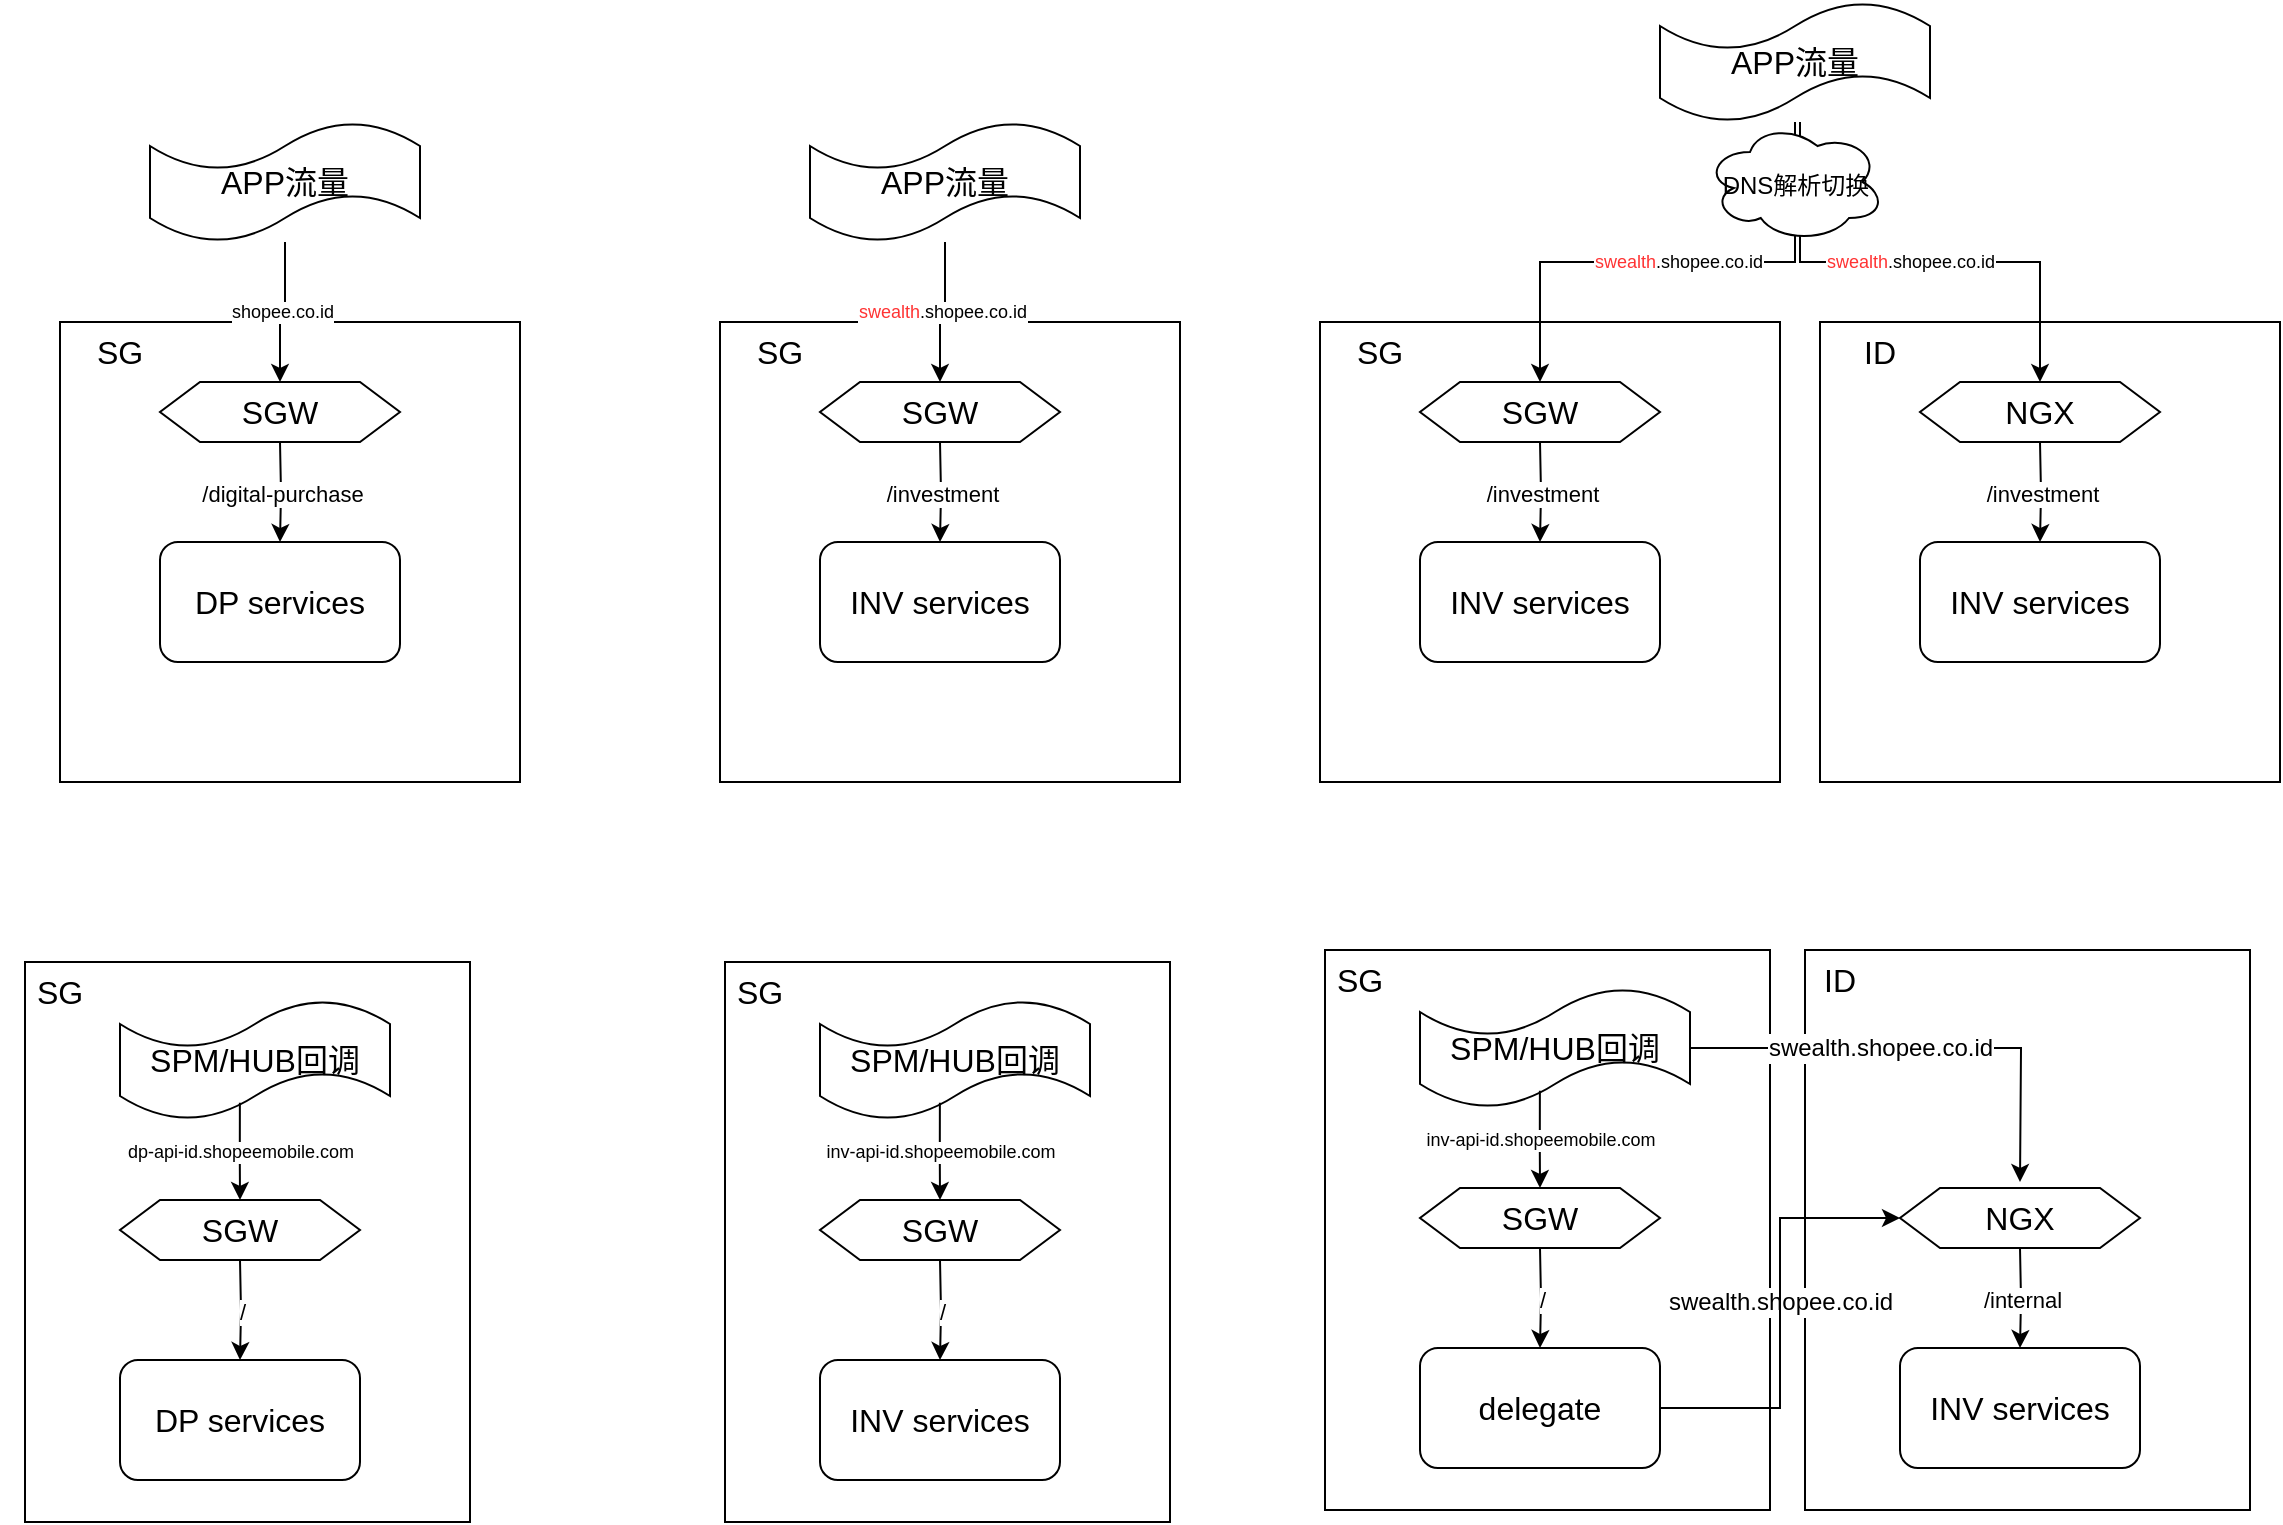 <mxfile version="15.5.0" type="github">
  <diagram id="_JjBT7h8oeDZBbeXstyy" name="Page-1">
    <mxGraphModel dx="865" dy="439" grid="1" gridSize="10" guides="1" tooltips="1" connect="1" arrows="1" fold="1" page="1" pageScale="1" pageWidth="827" pageHeight="1169" math="0" shadow="0">
      <root>
        <mxCell id="0" />
        <mxCell id="1" parent="0" />
        <mxCell id="WcaRMcE1ToPl9hFpoS0a-60" value="" style="rounded=0;whiteSpace=wrap;html=1;fontSize=12;fontColor=#000000;" vertex="1" parent="1">
          <mxGeometry x="72.5" y="500" width="222.5" height="280" as="geometry" />
        </mxCell>
        <mxCell id="WcaRMcE1ToPl9hFpoS0a-1" value="APP流量" style="shape=tape;whiteSpace=wrap;html=1;fontSize=16;" vertex="1" parent="1">
          <mxGeometry x="135" y="80" width="135" height="60" as="geometry" />
        </mxCell>
        <mxCell id="WcaRMcE1ToPl9hFpoS0a-2" value="" style="whiteSpace=wrap;html=1;aspect=fixed;" vertex="1" parent="1">
          <mxGeometry x="90" y="180" width="230" height="230" as="geometry" />
        </mxCell>
        <mxCell id="WcaRMcE1ToPl9hFpoS0a-3" value="SG" style="text;html=1;strokeColor=none;fillColor=none;align=center;verticalAlign=middle;whiteSpace=wrap;rounded=0;fontSize=16;" vertex="1" parent="1">
          <mxGeometry x="90" y="180" width="60" height="30" as="geometry" />
        </mxCell>
        <mxCell id="WcaRMcE1ToPl9hFpoS0a-5" value="SGW" style="shape=hexagon;perimeter=hexagonPerimeter2;whiteSpace=wrap;html=1;fixedSize=1;fontSize=16;" vertex="1" parent="1">
          <mxGeometry x="140" y="210" width="120" height="30" as="geometry" />
        </mxCell>
        <mxCell id="WcaRMcE1ToPl9hFpoS0a-6" value="" style="endArrow=classic;html=1;rounded=0;edgeStyle=orthogonalEdgeStyle;entryX=0.5;entryY=0;entryDx=0;entryDy=0;" edge="1" parent="1" source="WcaRMcE1ToPl9hFpoS0a-1" target="WcaRMcE1ToPl9hFpoS0a-5">
          <mxGeometry relative="1" as="geometry">
            <mxPoint x="200" y="140" as="sourcePoint" />
            <mxPoint x="200" y="240" as="targetPoint" />
          </mxGeometry>
        </mxCell>
        <mxCell id="WcaRMcE1ToPl9hFpoS0a-7" value="shopee.co.id" style="edgeLabel;resizable=0;html=1;align=center;verticalAlign=middle;fontStyle=0;fontSize=9;" connectable="0" vertex="1" parent="WcaRMcE1ToPl9hFpoS0a-6">
          <mxGeometry relative="1" as="geometry" />
        </mxCell>
        <mxCell id="WcaRMcE1ToPl9hFpoS0a-9" value="DP services" style="rounded=1;whiteSpace=wrap;html=1;fontSize=16;" vertex="1" parent="1">
          <mxGeometry x="140" y="290" width="120" height="60" as="geometry" />
        </mxCell>
        <mxCell id="WcaRMcE1ToPl9hFpoS0a-10" value="" style="endArrow=classic;html=1;rounded=0;edgeStyle=orthogonalEdgeStyle;" edge="1" parent="1" target="WcaRMcE1ToPl9hFpoS0a-9">
          <mxGeometry relative="1" as="geometry">
            <mxPoint x="200" y="240" as="sourcePoint" />
            <mxPoint x="210" y="220" as="targetPoint" />
          </mxGeometry>
        </mxCell>
        <mxCell id="WcaRMcE1ToPl9hFpoS0a-11" value="&lt;font style=&quot;font-size: 11px&quot;&gt;/digital-purchase&lt;/font&gt;" style="edgeLabel;resizable=0;html=1;align=center;verticalAlign=middle;fontStyle=0;fontSize=9;" connectable="0" vertex="1" parent="WcaRMcE1ToPl9hFpoS0a-10">
          <mxGeometry relative="1" as="geometry" />
        </mxCell>
        <mxCell id="WcaRMcE1ToPl9hFpoS0a-12" value="APP流量" style="shape=tape;whiteSpace=wrap;html=1;fontSize=16;" vertex="1" parent="1">
          <mxGeometry x="465" y="80" width="135" height="60" as="geometry" />
        </mxCell>
        <mxCell id="WcaRMcE1ToPl9hFpoS0a-13" value="" style="whiteSpace=wrap;html=1;aspect=fixed;" vertex="1" parent="1">
          <mxGeometry x="420" y="180" width="230" height="230" as="geometry" />
        </mxCell>
        <mxCell id="WcaRMcE1ToPl9hFpoS0a-14" value="SG" style="text;html=1;strokeColor=none;fillColor=none;align=center;verticalAlign=middle;whiteSpace=wrap;rounded=0;fontSize=16;" vertex="1" parent="1">
          <mxGeometry x="420" y="180" width="60" height="30" as="geometry" />
        </mxCell>
        <mxCell id="WcaRMcE1ToPl9hFpoS0a-15" value="SGW" style="shape=hexagon;perimeter=hexagonPerimeter2;whiteSpace=wrap;html=1;fixedSize=1;fontSize=16;" vertex="1" parent="1">
          <mxGeometry x="470" y="210" width="120" height="30" as="geometry" />
        </mxCell>
        <mxCell id="WcaRMcE1ToPl9hFpoS0a-16" value="" style="endArrow=classic;html=1;rounded=0;edgeStyle=orthogonalEdgeStyle;entryX=0.5;entryY=0;entryDx=0;entryDy=0;" edge="1" parent="1" source="WcaRMcE1ToPl9hFpoS0a-12" target="WcaRMcE1ToPl9hFpoS0a-15">
          <mxGeometry relative="1" as="geometry">
            <mxPoint x="530" y="140" as="sourcePoint" />
            <mxPoint x="530" y="240" as="targetPoint" />
          </mxGeometry>
        </mxCell>
        <mxCell id="WcaRMcE1ToPl9hFpoS0a-17" value="&lt;font color=&quot;#ff3333&quot;&gt;swealth&lt;/font&gt;.shopee.co.id" style="edgeLabel;resizable=0;html=1;align=center;verticalAlign=middle;fontStyle=0;fontSize=9;" connectable="0" vertex="1" parent="WcaRMcE1ToPl9hFpoS0a-16">
          <mxGeometry relative="1" as="geometry" />
        </mxCell>
        <mxCell id="WcaRMcE1ToPl9hFpoS0a-18" value="INV services" style="rounded=1;whiteSpace=wrap;html=1;fontSize=16;" vertex="1" parent="1">
          <mxGeometry x="470" y="290" width="120" height="60" as="geometry" />
        </mxCell>
        <mxCell id="WcaRMcE1ToPl9hFpoS0a-19" value="" style="endArrow=classic;html=1;rounded=0;edgeStyle=orthogonalEdgeStyle;" edge="1" parent="1" target="WcaRMcE1ToPl9hFpoS0a-18">
          <mxGeometry relative="1" as="geometry">
            <mxPoint x="530" y="240" as="sourcePoint" />
            <mxPoint x="540" y="220" as="targetPoint" />
          </mxGeometry>
        </mxCell>
        <mxCell id="WcaRMcE1ToPl9hFpoS0a-20" value="&lt;font style=&quot;font-size: 11px&quot;&gt;/investment&lt;/font&gt;" style="edgeLabel;resizable=0;html=1;align=center;verticalAlign=middle;fontStyle=0;fontSize=9;" connectable="0" vertex="1" parent="WcaRMcE1ToPl9hFpoS0a-19">
          <mxGeometry relative="1" as="geometry" />
        </mxCell>
        <mxCell id="WcaRMcE1ToPl9hFpoS0a-21" value="APP流量" style="shape=tape;whiteSpace=wrap;html=1;fontSize=16;" vertex="1" parent="1">
          <mxGeometry x="890" y="20" width="135" height="60" as="geometry" />
        </mxCell>
        <mxCell id="WcaRMcE1ToPl9hFpoS0a-22" value="" style="whiteSpace=wrap;html=1;aspect=fixed;" vertex="1" parent="1">
          <mxGeometry x="720" y="180" width="230" height="230" as="geometry" />
        </mxCell>
        <mxCell id="WcaRMcE1ToPl9hFpoS0a-23" value="SG" style="text;html=1;strokeColor=none;fillColor=none;align=center;verticalAlign=middle;whiteSpace=wrap;rounded=0;fontSize=16;" vertex="1" parent="1">
          <mxGeometry x="720" y="180" width="60" height="30" as="geometry" />
        </mxCell>
        <mxCell id="WcaRMcE1ToPl9hFpoS0a-24" value="SGW" style="shape=hexagon;perimeter=hexagonPerimeter2;whiteSpace=wrap;html=1;fixedSize=1;fontSize=16;" vertex="1" parent="1">
          <mxGeometry x="770" y="210" width="120" height="30" as="geometry" />
        </mxCell>
        <mxCell id="WcaRMcE1ToPl9hFpoS0a-25" value="" style="endArrow=classic;html=1;rounded=0;edgeStyle=orthogonalEdgeStyle;entryX=0.5;entryY=0;entryDx=0;entryDy=0;" edge="1" parent="1" source="WcaRMcE1ToPl9hFpoS0a-21" target="WcaRMcE1ToPl9hFpoS0a-24">
          <mxGeometry relative="1" as="geometry">
            <mxPoint x="830" y="140" as="sourcePoint" />
            <mxPoint x="830" y="240" as="targetPoint" />
            <Array as="points">
              <mxPoint x="958" y="150" />
              <mxPoint x="830" y="150" />
            </Array>
          </mxGeometry>
        </mxCell>
        <mxCell id="WcaRMcE1ToPl9hFpoS0a-26" value="&lt;font color=&quot;#ff3333&quot;&gt;swealth&lt;/font&gt;.shopee.co.id" style="edgeLabel;resizable=0;html=1;align=center;verticalAlign=middle;fontStyle=0;fontSize=9;" connectable="0" vertex="1" parent="WcaRMcE1ToPl9hFpoS0a-25">
          <mxGeometry relative="1" as="geometry" />
        </mxCell>
        <mxCell id="WcaRMcE1ToPl9hFpoS0a-27" value="INV services" style="rounded=1;whiteSpace=wrap;html=1;fontSize=16;" vertex="1" parent="1">
          <mxGeometry x="770" y="290" width="120" height="60" as="geometry" />
        </mxCell>
        <mxCell id="WcaRMcE1ToPl9hFpoS0a-28" value="" style="endArrow=classic;html=1;rounded=0;edgeStyle=orthogonalEdgeStyle;" edge="1" parent="1" target="WcaRMcE1ToPl9hFpoS0a-27">
          <mxGeometry relative="1" as="geometry">
            <mxPoint x="830" y="240" as="sourcePoint" />
            <mxPoint x="840" y="220" as="targetPoint" />
          </mxGeometry>
        </mxCell>
        <mxCell id="WcaRMcE1ToPl9hFpoS0a-29" value="&lt;font style=&quot;font-size: 11px&quot;&gt;/investment&lt;/font&gt;" style="edgeLabel;resizable=0;html=1;align=center;verticalAlign=middle;fontStyle=0;fontSize=9;" connectable="0" vertex="1" parent="WcaRMcE1ToPl9hFpoS0a-28">
          <mxGeometry relative="1" as="geometry" />
        </mxCell>
        <mxCell id="WcaRMcE1ToPl9hFpoS0a-31" value="" style="whiteSpace=wrap;html=1;aspect=fixed;" vertex="1" parent="1">
          <mxGeometry x="970" y="180" width="230" height="230" as="geometry" />
        </mxCell>
        <mxCell id="WcaRMcE1ToPl9hFpoS0a-32" value="ID" style="text;html=1;strokeColor=none;fillColor=none;align=center;verticalAlign=middle;whiteSpace=wrap;rounded=0;fontSize=16;" vertex="1" parent="1">
          <mxGeometry x="970" y="180" width="60" height="30" as="geometry" />
        </mxCell>
        <mxCell id="WcaRMcE1ToPl9hFpoS0a-33" value="NGX" style="shape=hexagon;perimeter=hexagonPerimeter2;whiteSpace=wrap;html=1;fixedSize=1;fontSize=16;" vertex="1" parent="1">
          <mxGeometry x="1020" y="210" width="120" height="30" as="geometry" />
        </mxCell>
        <mxCell id="WcaRMcE1ToPl9hFpoS0a-34" value="INV services" style="rounded=1;whiteSpace=wrap;html=1;fontSize=16;" vertex="1" parent="1">
          <mxGeometry x="1020" y="290" width="120" height="60" as="geometry" />
        </mxCell>
        <mxCell id="WcaRMcE1ToPl9hFpoS0a-35" value="" style="endArrow=classic;html=1;rounded=0;edgeStyle=orthogonalEdgeStyle;" edge="1" parent="1" target="WcaRMcE1ToPl9hFpoS0a-34">
          <mxGeometry relative="1" as="geometry">
            <mxPoint x="1080" y="240" as="sourcePoint" />
            <mxPoint x="1090" y="220" as="targetPoint" />
          </mxGeometry>
        </mxCell>
        <mxCell id="WcaRMcE1ToPl9hFpoS0a-36" value="&lt;font style=&quot;font-size: 11px&quot;&gt;/investment&lt;/font&gt;" style="edgeLabel;resizable=0;html=1;align=center;verticalAlign=middle;fontStyle=0;fontSize=9;" connectable="0" vertex="1" parent="WcaRMcE1ToPl9hFpoS0a-35">
          <mxGeometry relative="1" as="geometry" />
        </mxCell>
        <mxCell id="WcaRMcE1ToPl9hFpoS0a-37" value="" style="endArrow=classic;html=1;rounded=0;edgeStyle=orthogonalEdgeStyle;" edge="1" parent="1" target="WcaRMcE1ToPl9hFpoS0a-33">
          <mxGeometry relative="1" as="geometry">
            <mxPoint x="960" y="80" as="sourcePoint" />
            <mxPoint x="840" y="220" as="targetPoint" />
            <Array as="points">
              <mxPoint x="960" y="150" />
              <mxPoint x="1080" y="150" />
            </Array>
          </mxGeometry>
        </mxCell>
        <mxCell id="WcaRMcE1ToPl9hFpoS0a-38" value="&lt;font color=&quot;#ff3333&quot;&gt;swealth&lt;/font&gt;.shopee.co.id" style="edgeLabel;resizable=0;html=1;align=center;verticalAlign=middle;fontStyle=0;fontSize=9;" connectable="0" vertex="1" parent="WcaRMcE1ToPl9hFpoS0a-37">
          <mxGeometry relative="1" as="geometry" />
        </mxCell>
        <mxCell id="WcaRMcE1ToPl9hFpoS0a-39" value="&lt;font style=&quot;font-size: 12px&quot; color=&quot;#000000&quot;&gt;DNS解析切换&lt;/font&gt;" style="ellipse;shape=cloud;whiteSpace=wrap;html=1;fontSize=16;fontColor=#FF3333;" vertex="1" parent="1">
          <mxGeometry x="912.5" y="80" width="90" height="60" as="geometry" />
        </mxCell>
        <mxCell id="WcaRMcE1ToPl9hFpoS0a-50" value="SPM/HUB回调" style="shape=tape;whiteSpace=wrap;html=1;fontSize=16;" vertex="1" parent="1">
          <mxGeometry x="120" y="519" width="135" height="60" as="geometry" />
        </mxCell>
        <mxCell id="WcaRMcE1ToPl9hFpoS0a-52" value="SG" style="text;html=1;strokeColor=none;fillColor=none;align=center;verticalAlign=middle;whiteSpace=wrap;rounded=0;fontSize=16;" vertex="1" parent="1">
          <mxGeometry x="60" y="500" width="60" height="30" as="geometry" />
        </mxCell>
        <mxCell id="WcaRMcE1ToPl9hFpoS0a-53" value="SGW" style="shape=hexagon;perimeter=hexagonPerimeter2;whiteSpace=wrap;html=1;fixedSize=1;fontSize=16;" vertex="1" parent="1">
          <mxGeometry x="120" y="619" width="120" height="30" as="geometry" />
        </mxCell>
        <mxCell id="WcaRMcE1ToPl9hFpoS0a-54" value="" style="endArrow=classic;html=1;rounded=0;edgeStyle=orthogonalEdgeStyle;entryX=0.5;entryY=0;entryDx=0;entryDy=0;exitX=0.444;exitY=0.856;exitDx=0;exitDy=0;exitPerimeter=0;" edge="1" parent="1" source="WcaRMcE1ToPl9hFpoS0a-50" target="WcaRMcE1ToPl9hFpoS0a-53">
          <mxGeometry relative="1" as="geometry">
            <mxPoint x="122.533" y="609" as="sourcePoint" />
            <mxPoint x="180" y="649" as="targetPoint" />
          </mxGeometry>
        </mxCell>
        <mxCell id="WcaRMcE1ToPl9hFpoS0a-55" value="dp-api-id.shopeemobile.com" style="edgeLabel;resizable=0;html=1;align=center;verticalAlign=middle;fontStyle=0;fontSize=9;" connectable="0" vertex="1" parent="WcaRMcE1ToPl9hFpoS0a-54">
          <mxGeometry relative="1" as="geometry" />
        </mxCell>
        <mxCell id="WcaRMcE1ToPl9hFpoS0a-56" value="DP services" style="rounded=1;whiteSpace=wrap;html=1;fontSize=16;" vertex="1" parent="1">
          <mxGeometry x="120" y="699" width="120" height="60" as="geometry" />
        </mxCell>
        <mxCell id="WcaRMcE1ToPl9hFpoS0a-57" value="" style="endArrow=classic;html=1;rounded=0;edgeStyle=orthogonalEdgeStyle;" edge="1" parent="1" target="WcaRMcE1ToPl9hFpoS0a-56">
          <mxGeometry relative="1" as="geometry">
            <mxPoint x="180" y="649" as="sourcePoint" />
            <mxPoint x="190" y="629" as="targetPoint" />
          </mxGeometry>
        </mxCell>
        <mxCell id="WcaRMcE1ToPl9hFpoS0a-58" value="&lt;font style=&quot;font-size: 11px&quot;&gt;/&lt;/font&gt;" style="edgeLabel;resizable=0;html=1;align=center;verticalAlign=middle;fontStyle=0;fontSize=9;" connectable="0" vertex="1" parent="WcaRMcE1ToPl9hFpoS0a-57">
          <mxGeometry relative="1" as="geometry" />
        </mxCell>
        <mxCell id="WcaRMcE1ToPl9hFpoS0a-61" value="" style="rounded=0;whiteSpace=wrap;html=1;fontSize=12;fontColor=#000000;" vertex="1" parent="1">
          <mxGeometry x="422.5" y="500" width="222.5" height="280" as="geometry" />
        </mxCell>
        <mxCell id="WcaRMcE1ToPl9hFpoS0a-62" value="SPM/HUB回调" style="shape=tape;whiteSpace=wrap;html=1;fontSize=16;" vertex="1" parent="1">
          <mxGeometry x="470" y="519" width="135" height="60" as="geometry" />
        </mxCell>
        <mxCell id="WcaRMcE1ToPl9hFpoS0a-63" value="SG" style="text;html=1;strokeColor=none;fillColor=none;align=center;verticalAlign=middle;whiteSpace=wrap;rounded=0;fontSize=16;" vertex="1" parent="1">
          <mxGeometry x="410" y="500" width="60" height="30" as="geometry" />
        </mxCell>
        <mxCell id="WcaRMcE1ToPl9hFpoS0a-64" value="SGW" style="shape=hexagon;perimeter=hexagonPerimeter2;whiteSpace=wrap;html=1;fixedSize=1;fontSize=16;" vertex="1" parent="1">
          <mxGeometry x="470" y="619" width="120" height="30" as="geometry" />
        </mxCell>
        <mxCell id="WcaRMcE1ToPl9hFpoS0a-65" value="" style="endArrow=classic;html=1;rounded=0;edgeStyle=orthogonalEdgeStyle;entryX=0.5;entryY=0;entryDx=0;entryDy=0;exitX=0.444;exitY=0.856;exitDx=0;exitDy=0;exitPerimeter=0;" edge="1" parent="1" source="WcaRMcE1ToPl9hFpoS0a-62" target="WcaRMcE1ToPl9hFpoS0a-64">
          <mxGeometry relative="1" as="geometry">
            <mxPoint x="472.533" y="609" as="sourcePoint" />
            <mxPoint x="530" y="649" as="targetPoint" />
          </mxGeometry>
        </mxCell>
        <mxCell id="WcaRMcE1ToPl9hFpoS0a-66" value="inv-api-id.shopeemobile.com" style="edgeLabel;resizable=0;html=1;align=center;verticalAlign=middle;fontStyle=0;fontSize=9;" connectable="0" vertex="1" parent="WcaRMcE1ToPl9hFpoS0a-65">
          <mxGeometry relative="1" as="geometry" />
        </mxCell>
        <mxCell id="WcaRMcE1ToPl9hFpoS0a-67" value="INV services" style="rounded=1;whiteSpace=wrap;html=1;fontSize=16;" vertex="1" parent="1">
          <mxGeometry x="470" y="699" width="120" height="60" as="geometry" />
        </mxCell>
        <mxCell id="WcaRMcE1ToPl9hFpoS0a-68" value="" style="endArrow=classic;html=1;rounded=0;edgeStyle=orthogonalEdgeStyle;" edge="1" parent="1" target="WcaRMcE1ToPl9hFpoS0a-67">
          <mxGeometry relative="1" as="geometry">
            <mxPoint x="530" y="649" as="sourcePoint" />
            <mxPoint x="540" y="629" as="targetPoint" />
          </mxGeometry>
        </mxCell>
        <mxCell id="WcaRMcE1ToPl9hFpoS0a-69" value="&lt;font style=&quot;font-size: 11px&quot;&gt;/&lt;/font&gt;" style="edgeLabel;resizable=0;html=1;align=center;verticalAlign=middle;fontStyle=0;fontSize=9;" connectable="0" vertex="1" parent="WcaRMcE1ToPl9hFpoS0a-68">
          <mxGeometry relative="1" as="geometry" />
        </mxCell>
        <mxCell id="WcaRMcE1ToPl9hFpoS0a-70" value="" style="rounded=0;whiteSpace=wrap;html=1;fontSize=12;fontColor=#000000;" vertex="1" parent="1">
          <mxGeometry x="722.5" y="494" width="222.5" height="280" as="geometry" />
        </mxCell>
        <mxCell id="WcaRMcE1ToPl9hFpoS0a-71" value="SPM/HUB回调" style="shape=tape;whiteSpace=wrap;html=1;fontSize=16;" vertex="1" parent="1">
          <mxGeometry x="770" y="513" width="135" height="60" as="geometry" />
        </mxCell>
        <mxCell id="WcaRMcE1ToPl9hFpoS0a-72" value="SG" style="text;html=1;strokeColor=none;fillColor=none;align=center;verticalAlign=middle;whiteSpace=wrap;rounded=0;fontSize=16;" vertex="1" parent="1">
          <mxGeometry x="710" y="494" width="60" height="30" as="geometry" />
        </mxCell>
        <mxCell id="WcaRMcE1ToPl9hFpoS0a-73" value="SGW" style="shape=hexagon;perimeter=hexagonPerimeter2;whiteSpace=wrap;html=1;fixedSize=1;fontSize=16;" vertex="1" parent="1">
          <mxGeometry x="770" y="613" width="120" height="30" as="geometry" />
        </mxCell>
        <mxCell id="WcaRMcE1ToPl9hFpoS0a-74" value="" style="endArrow=classic;html=1;rounded=0;edgeStyle=orthogonalEdgeStyle;entryX=0.5;entryY=0;entryDx=0;entryDy=0;exitX=0.444;exitY=0.856;exitDx=0;exitDy=0;exitPerimeter=0;" edge="1" parent="1" source="WcaRMcE1ToPl9hFpoS0a-71" target="WcaRMcE1ToPl9hFpoS0a-73">
          <mxGeometry relative="1" as="geometry">
            <mxPoint x="772.533" y="603" as="sourcePoint" />
            <mxPoint x="830" y="643" as="targetPoint" />
          </mxGeometry>
        </mxCell>
        <mxCell id="WcaRMcE1ToPl9hFpoS0a-75" value="inv-api-id.shopeemobile.com" style="edgeLabel;resizable=0;html=1;align=center;verticalAlign=middle;fontStyle=0;fontSize=9;" connectable="0" vertex="1" parent="WcaRMcE1ToPl9hFpoS0a-74">
          <mxGeometry relative="1" as="geometry" />
        </mxCell>
        <mxCell id="WcaRMcE1ToPl9hFpoS0a-76" value="delegate" style="rounded=1;whiteSpace=wrap;html=1;fontSize=16;" vertex="1" parent="1">
          <mxGeometry x="770" y="693" width="120" height="60" as="geometry" />
        </mxCell>
        <mxCell id="WcaRMcE1ToPl9hFpoS0a-77" value="" style="endArrow=classic;html=1;rounded=0;edgeStyle=orthogonalEdgeStyle;" edge="1" parent="1" target="WcaRMcE1ToPl9hFpoS0a-76">
          <mxGeometry relative="1" as="geometry">
            <mxPoint x="830" y="643" as="sourcePoint" />
            <mxPoint x="840" y="623" as="targetPoint" />
          </mxGeometry>
        </mxCell>
        <mxCell id="WcaRMcE1ToPl9hFpoS0a-78" value="&lt;font style=&quot;font-size: 11px&quot;&gt;/&lt;/font&gt;" style="edgeLabel;resizable=0;html=1;align=center;verticalAlign=middle;fontStyle=0;fontSize=9;" connectable="0" vertex="1" parent="WcaRMcE1ToPl9hFpoS0a-77">
          <mxGeometry relative="1" as="geometry" />
        </mxCell>
        <mxCell id="WcaRMcE1ToPl9hFpoS0a-79" value="" style="rounded=0;whiteSpace=wrap;html=1;fontSize=12;fontColor=#000000;" vertex="1" parent="1">
          <mxGeometry x="962.5" y="494" width="222.5" height="280" as="geometry" />
        </mxCell>
        <mxCell id="WcaRMcE1ToPl9hFpoS0a-81" value="ID" style="text;html=1;strokeColor=none;fillColor=none;align=center;verticalAlign=middle;whiteSpace=wrap;rounded=0;fontSize=16;" vertex="1" parent="1">
          <mxGeometry x="950" y="494" width="60" height="30" as="geometry" />
        </mxCell>
        <mxCell id="WcaRMcE1ToPl9hFpoS0a-82" value="NGX" style="shape=hexagon;perimeter=hexagonPerimeter2;whiteSpace=wrap;html=1;fixedSize=1;fontSize=16;" vertex="1" parent="1">
          <mxGeometry x="1010" y="613" width="120" height="30" as="geometry" />
        </mxCell>
        <mxCell id="WcaRMcE1ToPl9hFpoS0a-85" value="INV services" style="rounded=1;whiteSpace=wrap;html=1;fontSize=16;" vertex="1" parent="1">
          <mxGeometry x="1010" y="693" width="120" height="60" as="geometry" />
        </mxCell>
        <mxCell id="WcaRMcE1ToPl9hFpoS0a-86" value="" style="endArrow=classic;html=1;rounded=0;edgeStyle=orthogonalEdgeStyle;" edge="1" parent="1" target="WcaRMcE1ToPl9hFpoS0a-85">
          <mxGeometry relative="1" as="geometry">
            <mxPoint x="1070" y="643" as="sourcePoint" />
            <mxPoint x="1080" y="623" as="targetPoint" />
          </mxGeometry>
        </mxCell>
        <mxCell id="WcaRMcE1ToPl9hFpoS0a-87" value="&lt;font style=&quot;font-size: 11px&quot;&gt;/internal&lt;/font&gt;" style="edgeLabel;resizable=0;html=1;align=center;verticalAlign=middle;fontStyle=0;fontSize=9;" connectable="0" vertex="1" parent="WcaRMcE1ToPl9hFpoS0a-86">
          <mxGeometry relative="1" as="geometry" />
        </mxCell>
        <mxCell id="WcaRMcE1ToPl9hFpoS0a-89" style="edgeStyle=orthogonalEdgeStyle;rounded=0;orthogonalLoop=1;jettySize=auto;html=1;fontSize=12;fontColor=#000000;" edge="1" parent="1" source="WcaRMcE1ToPl9hFpoS0a-71">
          <mxGeometry relative="1" as="geometry">
            <mxPoint x="1070" y="610" as="targetPoint" />
          </mxGeometry>
        </mxCell>
        <mxCell id="WcaRMcE1ToPl9hFpoS0a-90" value="swealth.shopee.co.id" style="edgeLabel;html=1;align=center;verticalAlign=middle;resizable=0;points=[];fontSize=12;fontColor=#000000;" vertex="1" connectable="0" parent="WcaRMcE1ToPl9hFpoS0a-89">
          <mxGeometry x="-0.598" y="1" relative="1" as="geometry">
            <mxPoint x="48" y="1" as="offset" />
          </mxGeometry>
        </mxCell>
        <mxCell id="WcaRMcE1ToPl9hFpoS0a-91" value="swealth.shopee.co.id" style="edgeLabel;html=1;align=center;verticalAlign=middle;resizable=0;points=[];fontSize=12;fontColor=#000000;" vertex="1" connectable="0" parent="1">
          <mxGeometry x="949.997" y="670" as="geometry" />
        </mxCell>
        <mxCell id="WcaRMcE1ToPl9hFpoS0a-88" style="edgeStyle=orthogonalEdgeStyle;rounded=0;orthogonalLoop=1;jettySize=auto;html=1;entryX=0;entryY=0.5;entryDx=0;entryDy=0;fontSize=12;fontColor=#000000;" edge="1" parent="1" source="WcaRMcE1ToPl9hFpoS0a-76" target="WcaRMcE1ToPl9hFpoS0a-82">
          <mxGeometry relative="1" as="geometry" />
        </mxCell>
      </root>
    </mxGraphModel>
  </diagram>
</mxfile>
